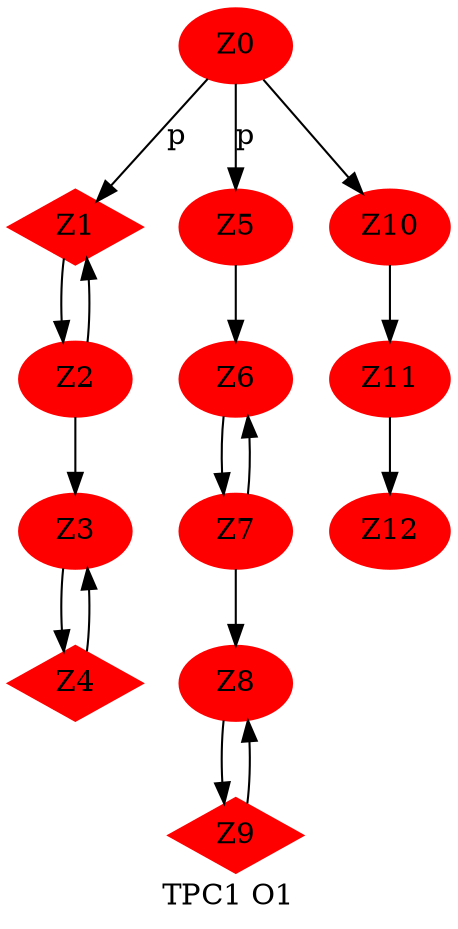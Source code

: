 digraph tpc1 {
               node [style=filled,color=red];
               
       Z0 ->Z1 [label= "p"];
                Z1 -> Z2 -> Z3 -> Z4;
               Z2 -> Z1; Z4 -> Z3;
               Z0 -> Z5 [label="p"];
               Z5 -> Z6 -> Z7 ->Z8 -> Z9;
               Z7 -> Z6; Z9 -> Z8;
               Z0 -> Z10 -> Z11 -> Z12;
               label = "TPC1 O1"
       Z4[shape=Mdiamond]
       Z9[shape=Mdiamond]
       Z1[shape=Mdiamond]
}